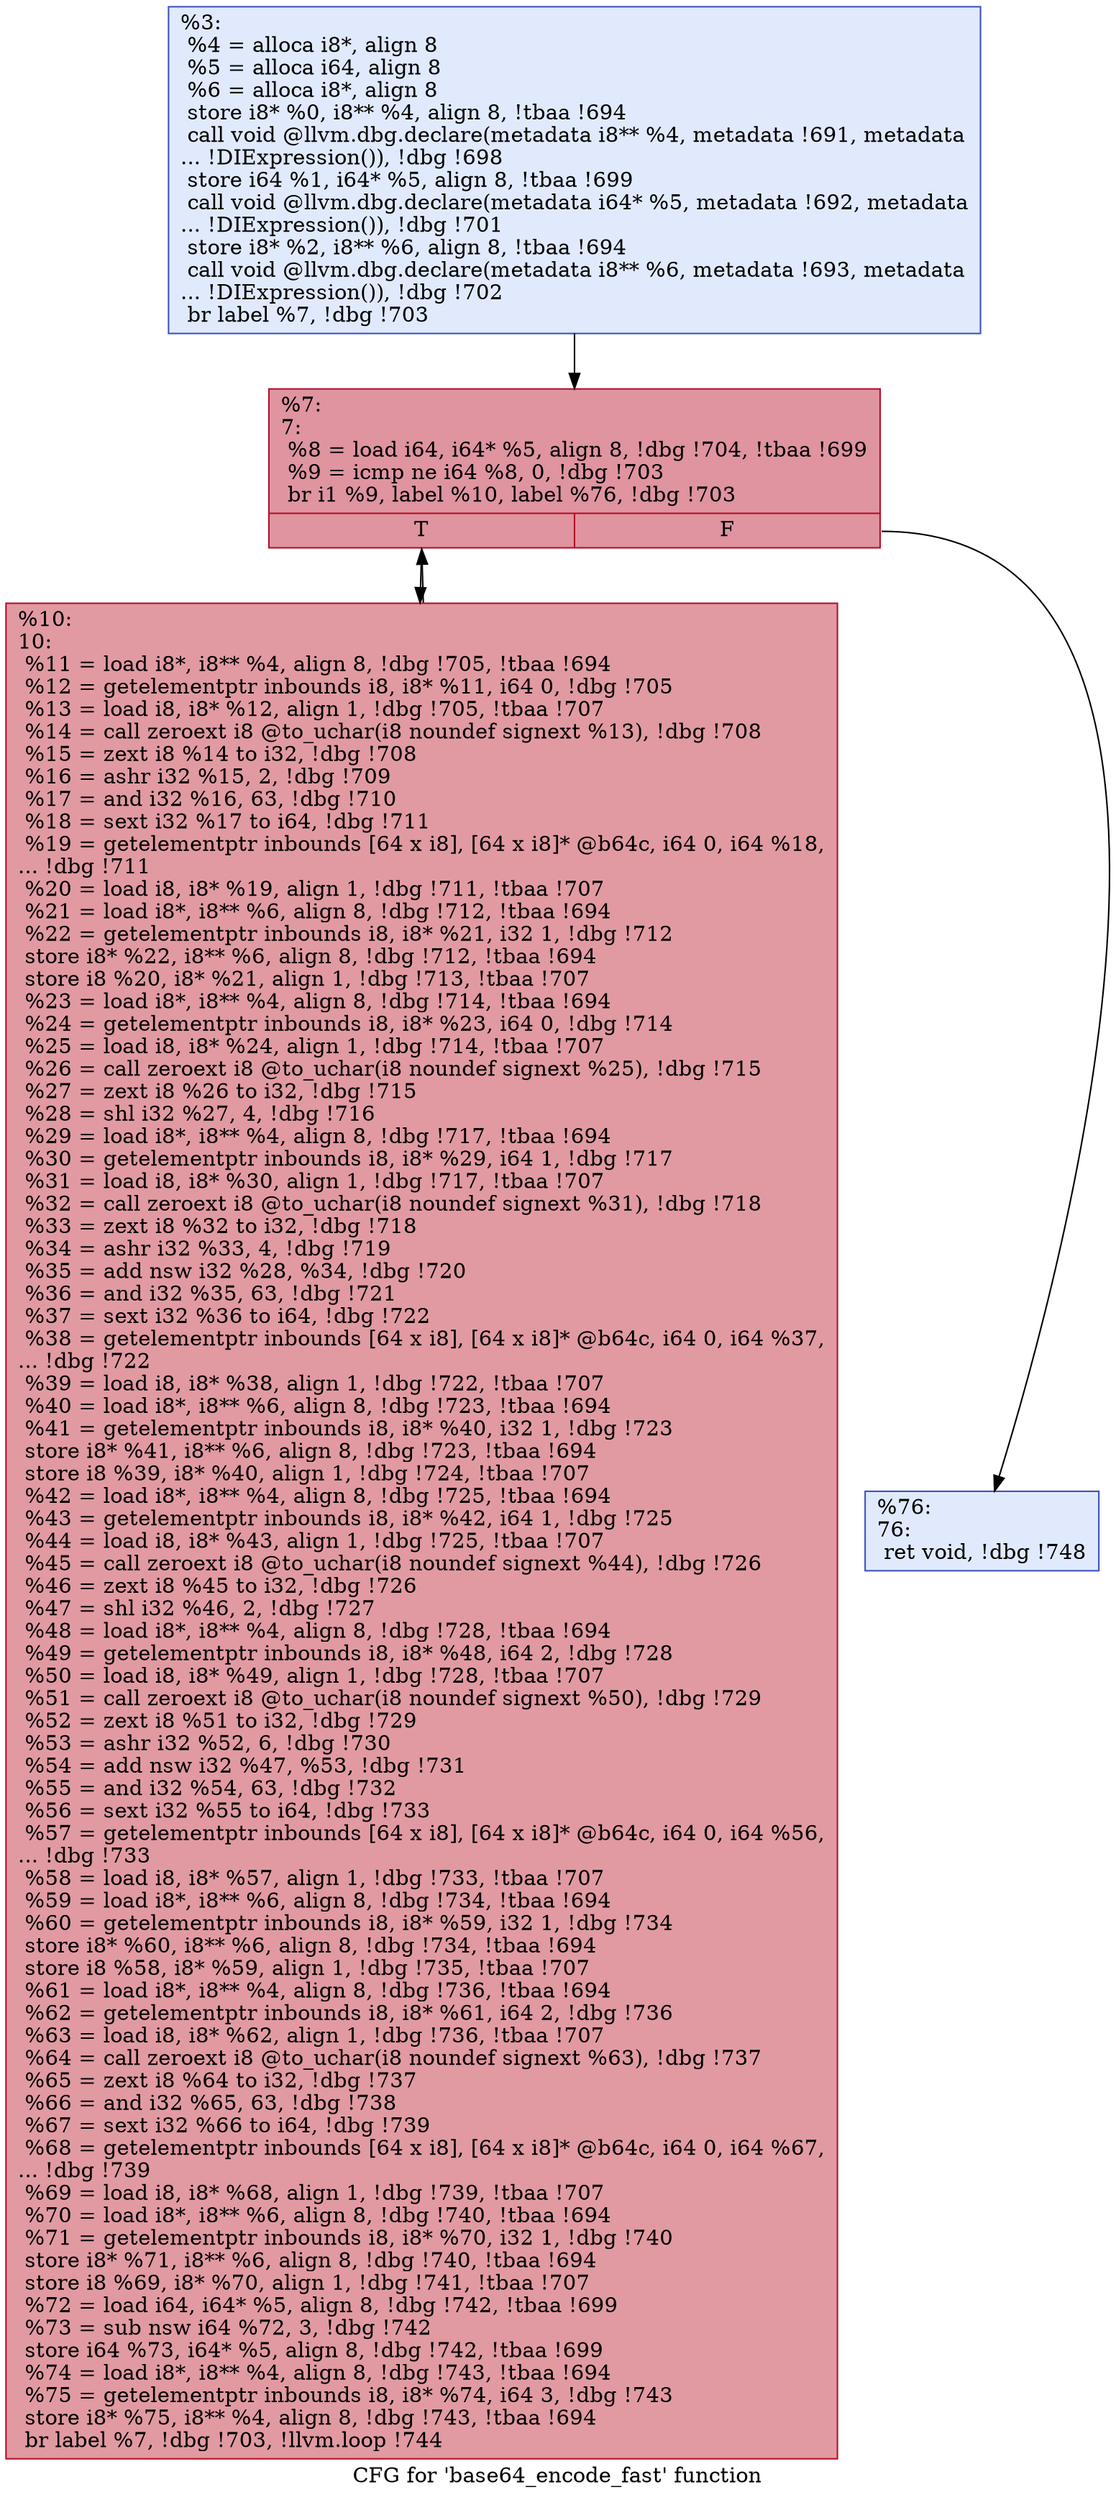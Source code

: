 digraph "CFG for 'base64_encode_fast' function" {
	label="CFG for 'base64_encode_fast' function";

	Node0x616e10 [shape=record,color="#3d50c3ff", style=filled, fillcolor="#b9d0f970",label="{%3:\l  %4 = alloca i8*, align 8\l  %5 = alloca i64, align 8\l  %6 = alloca i8*, align 8\l  store i8* %0, i8** %4, align 8, !tbaa !694\l  call void @llvm.dbg.declare(metadata i8** %4, metadata !691, metadata\l... !DIExpression()), !dbg !698\l  store i64 %1, i64* %5, align 8, !tbaa !699\l  call void @llvm.dbg.declare(metadata i64* %5, metadata !692, metadata\l... !DIExpression()), !dbg !701\l  store i8* %2, i8** %6, align 8, !tbaa !694\l  call void @llvm.dbg.declare(metadata i8** %6, metadata !693, metadata\l... !DIExpression()), !dbg !702\l  br label %7, !dbg !703\l}"];
	Node0x616e10 -> Node0x616e90;
	Node0x616e90 [shape=record,color="#b70d28ff", style=filled, fillcolor="#b70d2870",label="{%7:\l7:                                                \l  %8 = load i64, i64* %5, align 8, !dbg !704, !tbaa !699\l  %9 = icmp ne i64 %8, 0, !dbg !703\l  br i1 %9, label %10, label %76, !dbg !703\l|{<s0>T|<s1>F}}"];
	Node0x616e90:s0 -> Node0x616ee0;
	Node0x616e90:s1 -> Node0x616f30;
	Node0x616ee0 [shape=record,color="#b70d28ff", style=filled, fillcolor="#bb1b2c70",label="{%10:\l10:                                               \l  %11 = load i8*, i8** %4, align 8, !dbg !705, !tbaa !694\l  %12 = getelementptr inbounds i8, i8* %11, i64 0, !dbg !705\l  %13 = load i8, i8* %12, align 1, !dbg !705, !tbaa !707\l  %14 = call zeroext i8 @to_uchar(i8 noundef signext %13), !dbg !708\l  %15 = zext i8 %14 to i32, !dbg !708\l  %16 = ashr i32 %15, 2, !dbg !709\l  %17 = and i32 %16, 63, !dbg !710\l  %18 = sext i32 %17 to i64, !dbg !711\l  %19 = getelementptr inbounds [64 x i8], [64 x i8]* @b64c, i64 0, i64 %18,\l... !dbg !711\l  %20 = load i8, i8* %19, align 1, !dbg !711, !tbaa !707\l  %21 = load i8*, i8** %6, align 8, !dbg !712, !tbaa !694\l  %22 = getelementptr inbounds i8, i8* %21, i32 1, !dbg !712\l  store i8* %22, i8** %6, align 8, !dbg !712, !tbaa !694\l  store i8 %20, i8* %21, align 1, !dbg !713, !tbaa !707\l  %23 = load i8*, i8** %4, align 8, !dbg !714, !tbaa !694\l  %24 = getelementptr inbounds i8, i8* %23, i64 0, !dbg !714\l  %25 = load i8, i8* %24, align 1, !dbg !714, !tbaa !707\l  %26 = call zeroext i8 @to_uchar(i8 noundef signext %25), !dbg !715\l  %27 = zext i8 %26 to i32, !dbg !715\l  %28 = shl i32 %27, 4, !dbg !716\l  %29 = load i8*, i8** %4, align 8, !dbg !717, !tbaa !694\l  %30 = getelementptr inbounds i8, i8* %29, i64 1, !dbg !717\l  %31 = load i8, i8* %30, align 1, !dbg !717, !tbaa !707\l  %32 = call zeroext i8 @to_uchar(i8 noundef signext %31), !dbg !718\l  %33 = zext i8 %32 to i32, !dbg !718\l  %34 = ashr i32 %33, 4, !dbg !719\l  %35 = add nsw i32 %28, %34, !dbg !720\l  %36 = and i32 %35, 63, !dbg !721\l  %37 = sext i32 %36 to i64, !dbg !722\l  %38 = getelementptr inbounds [64 x i8], [64 x i8]* @b64c, i64 0, i64 %37,\l... !dbg !722\l  %39 = load i8, i8* %38, align 1, !dbg !722, !tbaa !707\l  %40 = load i8*, i8** %6, align 8, !dbg !723, !tbaa !694\l  %41 = getelementptr inbounds i8, i8* %40, i32 1, !dbg !723\l  store i8* %41, i8** %6, align 8, !dbg !723, !tbaa !694\l  store i8 %39, i8* %40, align 1, !dbg !724, !tbaa !707\l  %42 = load i8*, i8** %4, align 8, !dbg !725, !tbaa !694\l  %43 = getelementptr inbounds i8, i8* %42, i64 1, !dbg !725\l  %44 = load i8, i8* %43, align 1, !dbg !725, !tbaa !707\l  %45 = call zeroext i8 @to_uchar(i8 noundef signext %44), !dbg !726\l  %46 = zext i8 %45 to i32, !dbg !726\l  %47 = shl i32 %46, 2, !dbg !727\l  %48 = load i8*, i8** %4, align 8, !dbg !728, !tbaa !694\l  %49 = getelementptr inbounds i8, i8* %48, i64 2, !dbg !728\l  %50 = load i8, i8* %49, align 1, !dbg !728, !tbaa !707\l  %51 = call zeroext i8 @to_uchar(i8 noundef signext %50), !dbg !729\l  %52 = zext i8 %51 to i32, !dbg !729\l  %53 = ashr i32 %52, 6, !dbg !730\l  %54 = add nsw i32 %47, %53, !dbg !731\l  %55 = and i32 %54, 63, !dbg !732\l  %56 = sext i32 %55 to i64, !dbg !733\l  %57 = getelementptr inbounds [64 x i8], [64 x i8]* @b64c, i64 0, i64 %56,\l... !dbg !733\l  %58 = load i8, i8* %57, align 1, !dbg !733, !tbaa !707\l  %59 = load i8*, i8** %6, align 8, !dbg !734, !tbaa !694\l  %60 = getelementptr inbounds i8, i8* %59, i32 1, !dbg !734\l  store i8* %60, i8** %6, align 8, !dbg !734, !tbaa !694\l  store i8 %58, i8* %59, align 1, !dbg !735, !tbaa !707\l  %61 = load i8*, i8** %4, align 8, !dbg !736, !tbaa !694\l  %62 = getelementptr inbounds i8, i8* %61, i64 2, !dbg !736\l  %63 = load i8, i8* %62, align 1, !dbg !736, !tbaa !707\l  %64 = call zeroext i8 @to_uchar(i8 noundef signext %63), !dbg !737\l  %65 = zext i8 %64 to i32, !dbg !737\l  %66 = and i32 %65, 63, !dbg !738\l  %67 = sext i32 %66 to i64, !dbg !739\l  %68 = getelementptr inbounds [64 x i8], [64 x i8]* @b64c, i64 0, i64 %67,\l... !dbg !739\l  %69 = load i8, i8* %68, align 1, !dbg !739, !tbaa !707\l  %70 = load i8*, i8** %6, align 8, !dbg !740, !tbaa !694\l  %71 = getelementptr inbounds i8, i8* %70, i32 1, !dbg !740\l  store i8* %71, i8** %6, align 8, !dbg !740, !tbaa !694\l  store i8 %69, i8* %70, align 1, !dbg !741, !tbaa !707\l  %72 = load i64, i64* %5, align 8, !dbg !742, !tbaa !699\l  %73 = sub nsw i64 %72, 3, !dbg !742\l  store i64 %73, i64* %5, align 8, !dbg !742, !tbaa !699\l  %74 = load i8*, i8** %4, align 8, !dbg !743, !tbaa !694\l  %75 = getelementptr inbounds i8, i8* %74, i64 3, !dbg !743\l  store i8* %75, i8** %4, align 8, !dbg !743, !tbaa !694\l  br label %7, !dbg !703, !llvm.loop !744\l}"];
	Node0x616ee0 -> Node0x616e90;
	Node0x616f30 [shape=record,color="#3d50c3ff", style=filled, fillcolor="#b9d0f970",label="{%76:\l76:                                               \l  ret void, !dbg !748\l}"];
}
